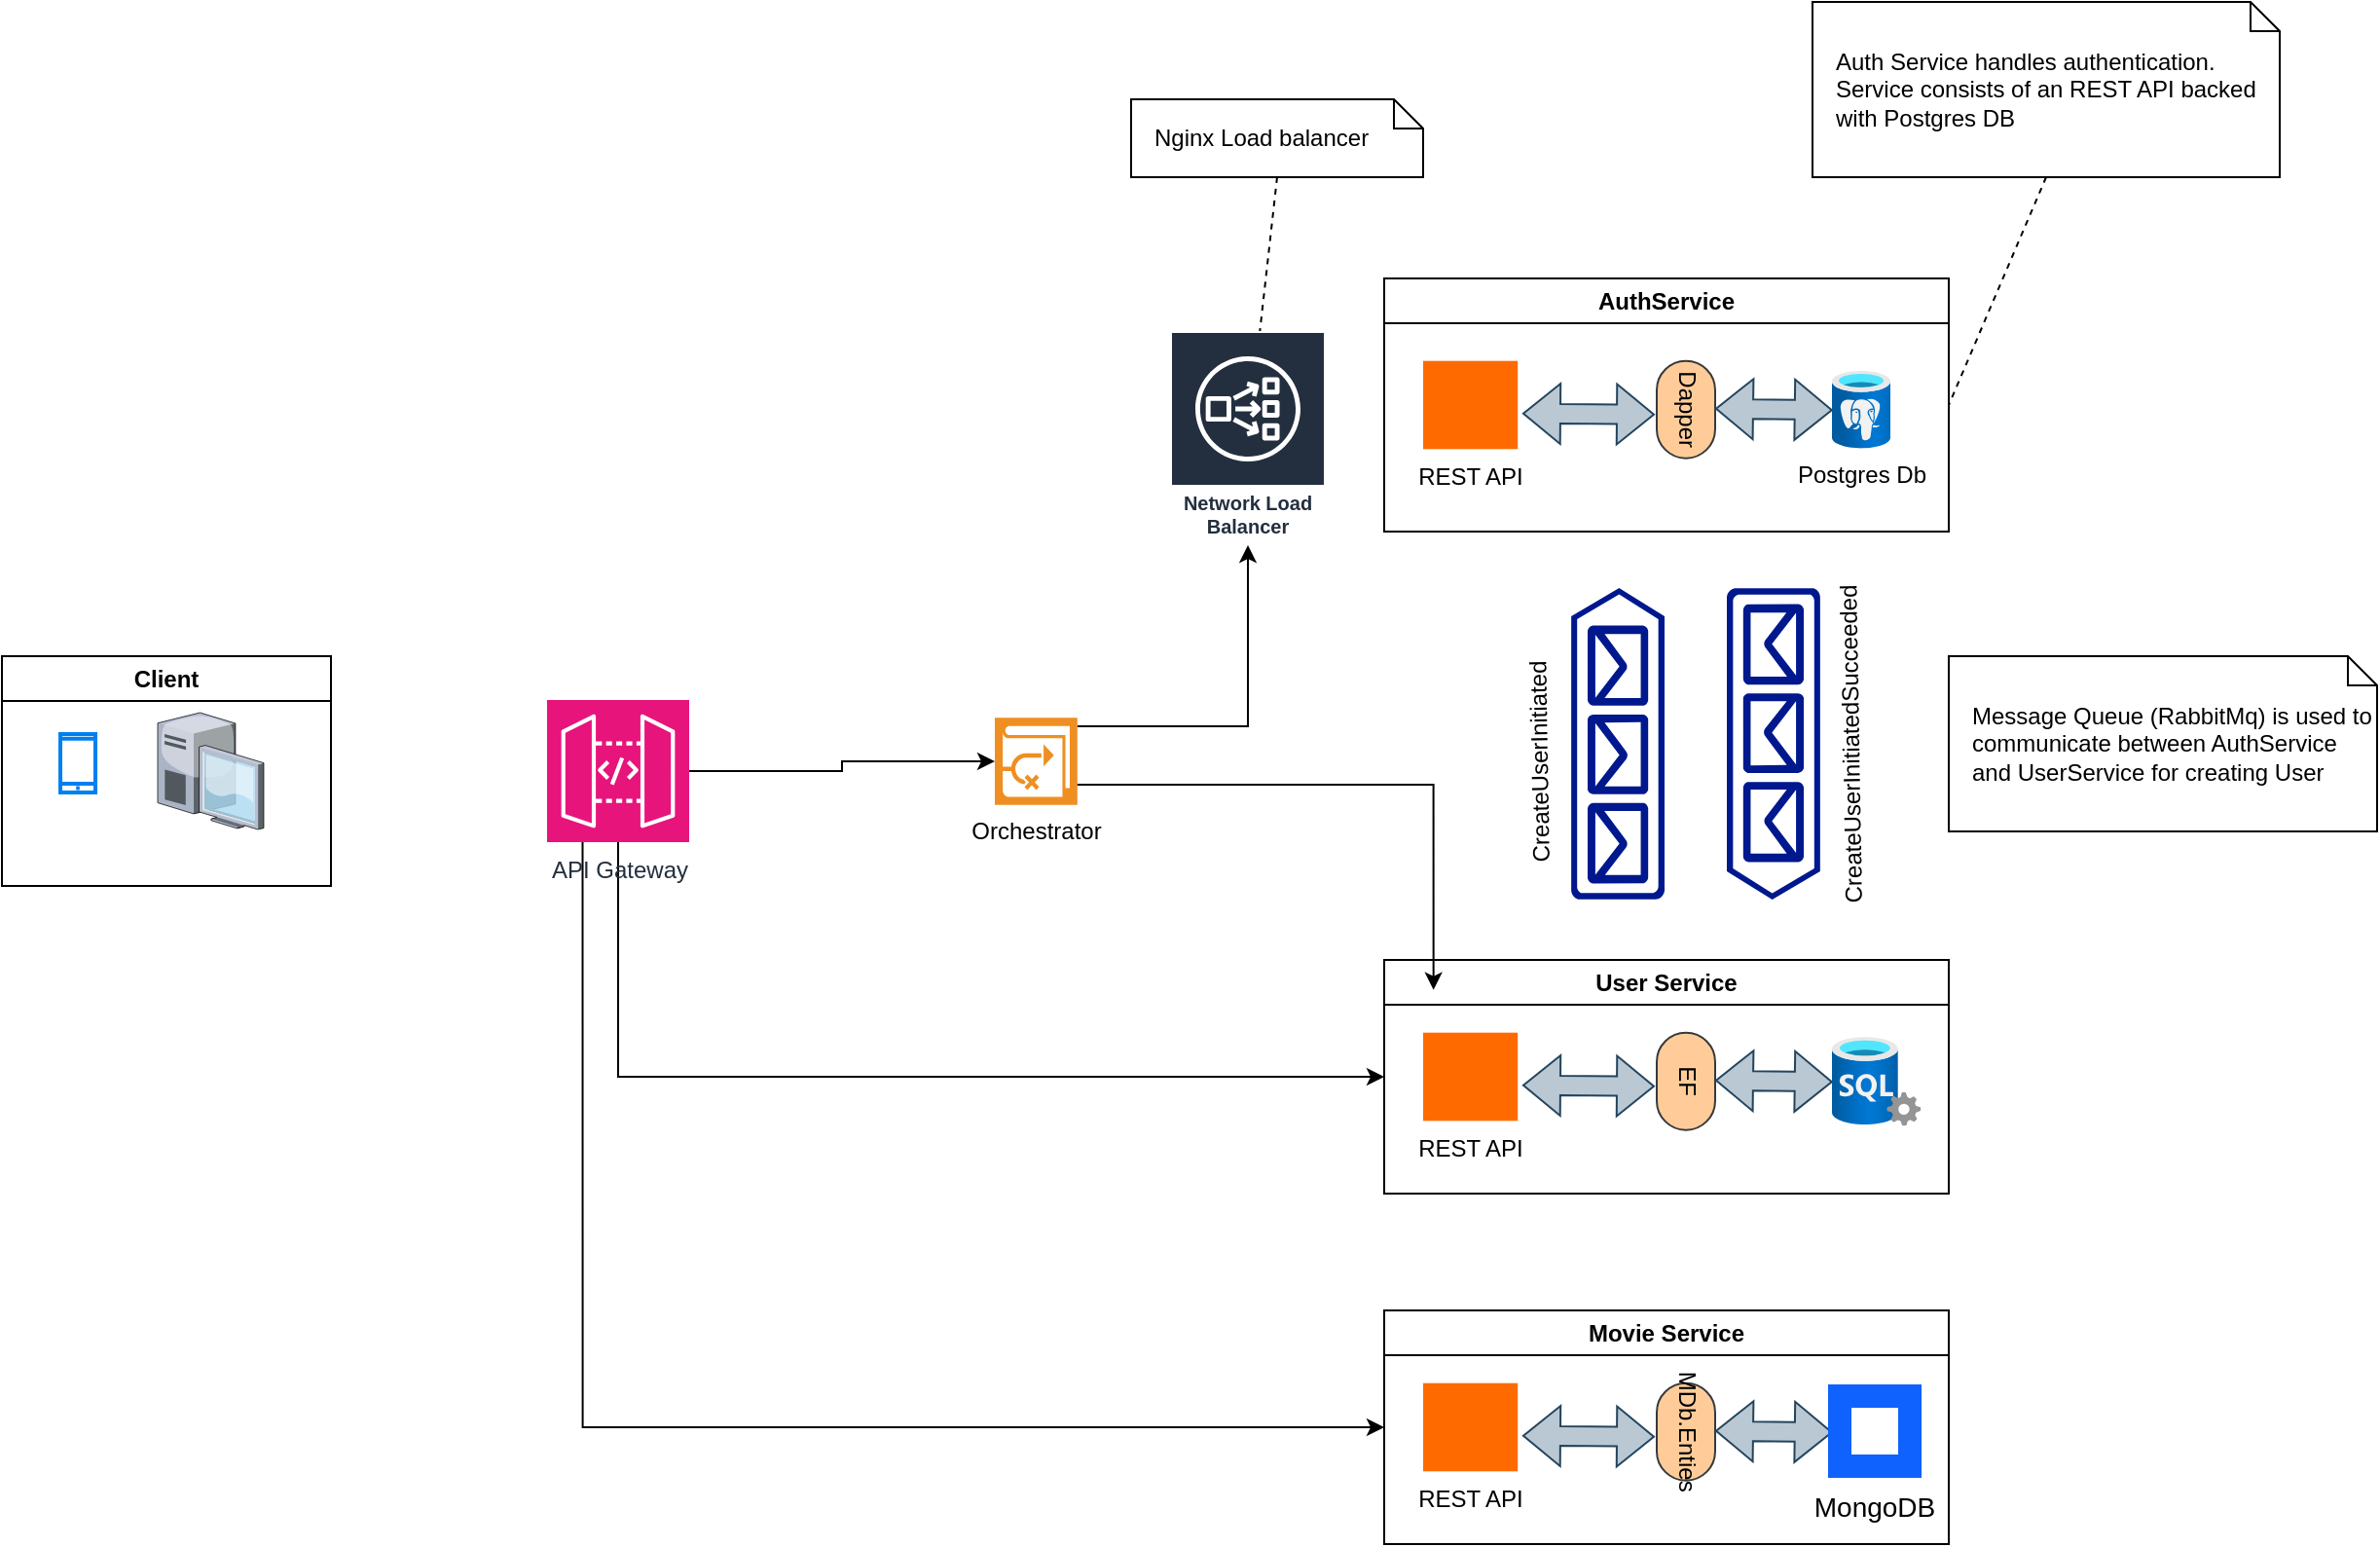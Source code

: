 <mxfile version="26.2.14">
  <diagram name="Page-1" id="PDlNSKYtTyUDnKdYTjSV">
    <mxGraphModel dx="1678" dy="942" grid="1" gridSize="10" guides="1" tooltips="1" connect="1" arrows="1" fold="1" page="1" pageScale="1" pageWidth="1100" pageHeight="850" math="0" shadow="0">
      <root>
        <mxCell id="0" />
        <mxCell id="1" parent="0" />
        <mxCell id="VCSeupAfM9weUvPpeTBG-1" value="Client" style="swimlane;whiteSpace=wrap;html=1;" parent="1" vertex="1">
          <mxGeometry x="120" y="404" width="169" height="118" as="geometry" />
        </mxCell>
        <mxCell id="VCSeupAfM9weUvPpeTBG-3" value="" style="html=1;verticalLabelPosition=bottom;align=center;labelBackgroundColor=#ffffff;verticalAlign=top;strokeWidth=2;strokeColor=#0080F0;shadow=0;dashed=0;shape=mxgraph.ios7.icons.smartphone;" parent="VCSeupAfM9weUvPpeTBG-1" vertex="1">
          <mxGeometry x="30" y="40" width="18" height="30" as="geometry" />
        </mxCell>
        <mxCell id="VCSeupAfM9weUvPpeTBG-4" value="" style="verticalLabelPosition=bottom;sketch=0;aspect=fixed;html=1;verticalAlign=top;strokeColor=none;align=center;outlineConnect=0;shape=mxgraph.citrix.desktop;" parent="VCSeupAfM9weUvPpeTBG-1" vertex="1">
          <mxGeometry x="80" y="29" width="54.49" height="60" as="geometry" />
        </mxCell>
        <mxCell id="atZdzSUJizshVb846BQG-23" style="edgeStyle=orthogonalEdgeStyle;rounded=0;orthogonalLoop=1;jettySize=auto;html=1;" edge="1" parent="1" source="VCSeupAfM9weUvPpeTBG-5" target="atZdzSUJizshVb846BQG-19">
          <mxGeometry relative="1" as="geometry">
            <mxPoint x="620" y="463" as="targetPoint" />
          </mxGeometry>
        </mxCell>
        <mxCell id="atZdzSUJizshVb846BQG-24" style="edgeStyle=orthogonalEdgeStyle;rounded=0;orthogonalLoop=1;jettySize=auto;html=1;exitX=0.5;exitY=1;exitDx=0;exitDy=0;exitPerimeter=0;entryX=0;entryY=0.5;entryDx=0;entryDy=0;" edge="1" parent="1" source="VCSeupAfM9weUvPpeTBG-5" target="VCSeupAfM9weUvPpeTBG-10">
          <mxGeometry relative="1" as="geometry" />
        </mxCell>
        <mxCell id="atZdzSUJizshVb846BQG-25" style="edgeStyle=orthogonalEdgeStyle;rounded=0;orthogonalLoop=1;jettySize=auto;html=1;exitX=0.25;exitY=1;exitDx=0;exitDy=0;exitPerimeter=0;entryX=0;entryY=0.5;entryDx=0;entryDy=0;" edge="1" parent="1" source="VCSeupAfM9weUvPpeTBG-5" target="atZdzSUJizshVb846BQG-8">
          <mxGeometry relative="1" as="geometry" />
        </mxCell>
        <mxCell id="VCSeupAfM9weUvPpeTBG-5" value="API Gateway" style="sketch=0;points=[[0,0,0],[0.25,0,0],[0.5,0,0],[0.75,0,0],[1,0,0],[0,1,0],[0.25,1,0],[0.5,1,0],[0.75,1,0],[1,1,0],[0,0.25,0],[0,0.5,0],[0,0.75,0],[1,0.25,0],[1,0.5,0],[1,0.75,0]];outlineConnect=0;fontColor=#232F3E;fillColor=#E7157B;strokeColor=#ffffff;dashed=0;verticalLabelPosition=bottom;verticalAlign=top;align=center;html=1;fontSize=12;fontStyle=0;aspect=fixed;shape=mxgraph.aws4.resourceIcon;resIcon=mxgraph.aws4.api_gateway;" parent="1" vertex="1">
          <mxGeometry x="400" y="426.5" width="73" height="73" as="geometry" />
        </mxCell>
        <mxCell id="VCSeupAfM9weUvPpeTBG-9" value="AuthService" style="swimlane;whiteSpace=wrap;html=1;" parent="1" vertex="1">
          <mxGeometry x="830" y="210" width="290" height="130" as="geometry" />
        </mxCell>
        <mxCell id="VCSeupAfM9weUvPpeTBG-12" value="REST API" style="points=[];aspect=fixed;html=1;align=center;shadow=0;dashed=0;fillColor=#FF6A00;strokeColor=none;shape=mxgraph.alibaba_cloud.ecs_elastic_compute_service;labelPosition=center;verticalLabelPosition=bottom;verticalAlign=top;" parent="VCSeupAfM9weUvPpeTBG-9" vertex="1">
          <mxGeometry x="20" y="42.35" width="48.6" height="45.3" as="geometry" />
        </mxCell>
        <mxCell id="AZvEofXBRolOwsyIP7gU-1" value="Postgres Db" style="image;aspect=fixed;html=1;points=[];align=center;fontSize=12;image=img/lib/azure2/databases/Azure_Database_PostgreSQL_Server.svg;" parent="VCSeupAfM9weUvPpeTBG-9" vertex="1">
          <mxGeometry x="230" y="47.35" width="30" height="40" as="geometry" />
        </mxCell>
        <mxCell id="gzEFFC3QH6tSRkAGjtg0-8" value="Dapper" style="html=1;dashed=0;whiteSpace=wrap;shape=mxgraph.dfd.start;rotation=90;fillColor=#ffcc99;strokeColor=#36393d;" parent="VCSeupAfM9weUvPpeTBG-9" vertex="1">
          <mxGeometry x="130" y="52.35" width="50" height="30" as="geometry" />
        </mxCell>
        <mxCell id="atZdzSUJizshVb846BQG-1" value="" style="shape=flexArrow;endArrow=classic;startArrow=classic;html=1;rounded=0;exitX=1.049;exitY=0.596;exitDx=0;exitDy=0;exitPerimeter=0;entryX=0.551;entryY=1.033;entryDx=0;entryDy=0;entryPerimeter=0;fillColor=#bac8d3;strokeColor=#23445d;" edge="1" parent="VCSeupAfM9weUvPpeTBG-9" source="VCSeupAfM9weUvPpeTBG-12" target="gzEFFC3QH6tSRkAGjtg0-8">
          <mxGeometry width="100" height="100" relative="1" as="geometry">
            <mxPoint x="410" y="302.35" as="sourcePoint" />
            <mxPoint x="140" y="72.35" as="targetPoint" />
          </mxGeometry>
        </mxCell>
        <mxCell id="atZdzSUJizshVb846BQG-2" value="" style="shape=flexArrow;endArrow=classic;startArrow=classic;html=1;rounded=0;exitX=1.049;exitY=0.596;exitDx=0;exitDy=0;exitPerimeter=0;entryX=0.013;entryY=0.508;entryDx=0;entryDy=0;entryPerimeter=0;fillColor=#bac8d3;strokeColor=#23445d;" edge="1" parent="VCSeupAfM9weUvPpeTBG-9" target="AZvEofXBRolOwsyIP7gU-1">
          <mxGeometry width="100" height="100" relative="1" as="geometry">
            <mxPoint x="170" y="66.85" as="sourcePoint" />
            <mxPoint x="238" y="67.85" as="targetPoint" />
          </mxGeometry>
        </mxCell>
        <mxCell id="VCSeupAfM9weUvPpeTBG-10" value="User Service" style="swimlane;whiteSpace=wrap;html=1;" parent="1" vertex="1">
          <mxGeometry x="830" y="560" width="290" height="120" as="geometry" />
        </mxCell>
        <mxCell id="atZdzSUJizshVb846BQG-3" value="REST API" style="points=[];aspect=fixed;html=1;align=center;shadow=0;dashed=0;fillColor=#FF6A00;strokeColor=none;shape=mxgraph.alibaba_cloud.ecs_elastic_compute_service;labelPosition=center;verticalLabelPosition=bottom;verticalAlign=top;" vertex="1" parent="VCSeupAfM9weUvPpeTBG-10">
          <mxGeometry x="20" y="37.35" width="48.6" height="45.3" as="geometry" />
        </mxCell>
        <mxCell id="atZdzSUJizshVb846BQG-5" value="EF" style="html=1;dashed=0;whiteSpace=wrap;shape=mxgraph.dfd.start;rotation=90;fillColor=#ffcc99;strokeColor=#36393d;" vertex="1" parent="VCSeupAfM9weUvPpeTBG-10">
          <mxGeometry x="130" y="47.35" width="50" height="30" as="geometry" />
        </mxCell>
        <mxCell id="atZdzSUJizshVb846BQG-6" value="" style="shape=flexArrow;endArrow=classic;startArrow=classic;html=1;rounded=0;exitX=1.049;exitY=0.596;exitDx=0;exitDy=0;exitPerimeter=0;entryX=0.551;entryY=1.033;entryDx=0;entryDy=0;entryPerimeter=0;fillColor=#bac8d3;strokeColor=#23445d;" edge="1" parent="VCSeupAfM9weUvPpeTBG-10" source="atZdzSUJizshVb846BQG-3" target="atZdzSUJizshVb846BQG-5">
          <mxGeometry width="100" height="100" relative="1" as="geometry">
            <mxPoint x="410" y="297.35" as="sourcePoint" />
            <mxPoint x="140" y="67.35" as="targetPoint" />
          </mxGeometry>
        </mxCell>
        <mxCell id="atZdzSUJizshVb846BQG-7" value="" style="shape=flexArrow;endArrow=classic;startArrow=classic;html=1;rounded=0;exitX=1.049;exitY=0.596;exitDx=0;exitDy=0;exitPerimeter=0;entryX=0.013;entryY=0.508;entryDx=0;entryDy=0;entryPerimeter=0;fillColor=#bac8d3;strokeColor=#23445d;" edge="1" parent="VCSeupAfM9weUvPpeTBG-10">
          <mxGeometry width="100" height="100" relative="1" as="geometry">
            <mxPoint x="170" y="61.85" as="sourcePoint" />
            <mxPoint x="230.39" y="62.67" as="targetPoint" />
          </mxGeometry>
        </mxCell>
        <mxCell id="gzEFFC3QH6tSRkAGjtg0-5" value="" style="image;aspect=fixed;html=1;points=[];align=center;fontSize=12;image=img/lib/azure2/databases/SQL_Server.svg;" parent="VCSeupAfM9weUvPpeTBG-10" vertex="1">
          <mxGeometry x="230" y="39.53" width="45.65" height="45.65" as="geometry" />
        </mxCell>
        <mxCell id="AZvEofXBRolOwsyIP7gU-2" value="" style="sketch=0;aspect=fixed;pointerEvents=1;shadow=0;dashed=0;html=1;strokeColor=none;labelPosition=center;verticalLabelPosition=bottom;verticalAlign=top;align=center;fillColor=#00188D;shape=mxgraph.azure.queue_generic;rotation=90;" parent="1" vertex="1">
          <mxGeometry x="950" y="425" width="160" height="48" as="geometry" />
        </mxCell>
        <mxCell id="AZvEofXBRolOwsyIP7gU-4" value="Network Load Balancer" style="sketch=0;outlineConnect=0;fontColor=#232F3E;gradientColor=none;strokeColor=#ffffff;fillColor=#232F3E;dashed=0;verticalLabelPosition=middle;verticalAlign=bottom;align=center;html=1;whiteSpace=wrap;fontSize=10;fontStyle=1;spacing=3;shape=mxgraph.aws4.productIcon;prIcon=mxgraph.aws4.network_load_balancer;" parent="1" vertex="1">
          <mxGeometry x="720" y="237" width="80" height="110" as="geometry" />
        </mxCell>
        <mxCell id="gzEFFC3QH6tSRkAGjtg0-1" value="Nginx Load balancer" style="shape=note;size=15;align=left;spacingLeft=10;html=1;whiteSpace=wrap;" parent="1" vertex="1">
          <mxGeometry x="700" y="118" width="150" height="40" as="geometry" />
        </mxCell>
        <mxCell id="gzEFFC3QH6tSRkAGjtg0-2" value="" style="edgeStyle=none;endArrow=none;exitX=0.5;exitY=1;dashed=1;html=1;rounded=0;exitDx=0;exitDy=0;exitPerimeter=0;" parent="1" source="gzEFFC3QH6tSRkAGjtg0-1" target="AZvEofXBRolOwsyIP7gU-4" edge="1">
          <mxGeometry x="1" relative="1" as="geometry">
            <mxPoint x="720" y="78" as="targetPoint" />
          </mxGeometry>
        </mxCell>
        <mxCell id="gzEFFC3QH6tSRkAGjtg0-4" value="Message Queue (RabbitMq) is used to communicate between AuthService and UserService for creating User" style="shape=note;size=15;align=left;spacingLeft=10;html=1;whiteSpace=wrap;" parent="1" vertex="1">
          <mxGeometry x="1120" y="404" width="220" height="90" as="geometry" />
        </mxCell>
        <mxCell id="gzEFFC3QH6tSRkAGjtg0-6" value="Auth Service handles authentication. Service consists of an REST API backed with Postgres DB&amp;nbsp;" style="shape=note;size=15;align=left;spacingLeft=10;html=1;whiteSpace=wrap;" parent="1" vertex="1">
          <mxGeometry x="1050" y="68" width="240" height="90" as="geometry" />
        </mxCell>
        <mxCell id="gzEFFC3QH6tSRkAGjtg0-7" value="" style="edgeStyle=none;endArrow=none;exitX=0.5;exitY=1;dashed=1;html=1;rounded=0;exitDx=0;exitDy=0;exitPerimeter=0;entryX=1;entryY=0.5;entryDx=0;entryDy=0;" parent="1" source="gzEFFC3QH6tSRkAGjtg0-6" target="VCSeupAfM9weUvPpeTBG-9" edge="1">
          <mxGeometry x="1" relative="1" as="geometry">
            <mxPoint x="1116" y="219" as="targetPoint" />
          </mxGeometry>
        </mxCell>
        <mxCell id="atZdzSUJizshVb846BQG-8" value="Movie Service" style="swimlane;whiteSpace=wrap;html=1;" vertex="1" parent="1">
          <mxGeometry x="830" y="740" width="290" height="120" as="geometry" />
        </mxCell>
        <mxCell id="atZdzSUJizshVb846BQG-9" value="REST API" style="points=[];aspect=fixed;html=1;align=center;shadow=0;dashed=0;fillColor=#FF6A00;strokeColor=none;shape=mxgraph.alibaba_cloud.ecs_elastic_compute_service;labelPosition=center;verticalLabelPosition=bottom;verticalAlign=top;" vertex="1" parent="atZdzSUJizshVb846BQG-8">
          <mxGeometry x="20" y="37.35" width="48.6" height="45.3" as="geometry" />
        </mxCell>
        <mxCell id="atZdzSUJizshVb846BQG-10" value="MDb.Enties" style="html=1;dashed=0;whiteSpace=wrap;shape=mxgraph.dfd.start;rotation=90;fillColor=#ffcc99;strokeColor=#36393d;" vertex="1" parent="atZdzSUJizshVb846BQG-8">
          <mxGeometry x="130" y="47.35" width="50" height="30" as="geometry" />
        </mxCell>
        <mxCell id="atZdzSUJizshVb846BQG-11" value="" style="shape=flexArrow;endArrow=classic;startArrow=classic;html=1;rounded=0;exitX=1.049;exitY=0.596;exitDx=0;exitDy=0;exitPerimeter=0;entryX=0.551;entryY=1.033;entryDx=0;entryDy=0;entryPerimeter=0;fillColor=#bac8d3;strokeColor=#23445d;" edge="1" parent="atZdzSUJizshVb846BQG-8" source="atZdzSUJizshVb846BQG-9" target="atZdzSUJizshVb846BQG-10">
          <mxGeometry width="100" height="100" relative="1" as="geometry">
            <mxPoint x="410" y="297.35" as="sourcePoint" />
            <mxPoint x="140" y="67.35" as="targetPoint" />
          </mxGeometry>
        </mxCell>
        <mxCell id="atZdzSUJizshVb846BQG-12" value="" style="shape=flexArrow;endArrow=classic;startArrow=classic;html=1;rounded=0;exitX=1.049;exitY=0.596;exitDx=0;exitDy=0;exitPerimeter=0;entryX=0.013;entryY=0.508;entryDx=0;entryDy=0;entryPerimeter=0;fillColor=#bac8d3;strokeColor=#23445d;" edge="1" parent="atZdzSUJizshVb846BQG-8">
          <mxGeometry width="100" height="100" relative="1" as="geometry">
            <mxPoint x="170" y="61.85" as="sourcePoint" />
            <mxPoint x="230.39" y="62.67" as="targetPoint" />
          </mxGeometry>
        </mxCell>
        <mxCell id="atZdzSUJizshVb846BQG-14" value="MongoDB" style="shape=rect;fillColor=#0F62FE;aspect=fixed;resizable=0;labelPosition=center;verticalLabelPosition=bottom;align=center;verticalAlign=top;strokeColor=none;fontSize=14;" vertex="1" parent="atZdzSUJizshVb846BQG-8">
          <mxGeometry x="228" y="38" width="48" height="48" as="geometry" />
        </mxCell>
        <mxCell id="atZdzSUJizshVb846BQG-15" value="" style="fillColor=#ffffff;strokeColor=none;dashed=0;outlineConnect=0;html=1;labelPosition=center;verticalLabelPosition=bottom;verticalAlign=top;part=1;movable=0;resizable=0;rotatable=0;shape=mxgraph.ibm_cloud.database--mongodb" vertex="1" parent="atZdzSUJizshVb846BQG-14">
          <mxGeometry width="24" height="24" relative="1" as="geometry">
            <mxPoint x="12" y="12" as="offset" />
          </mxGeometry>
        </mxCell>
        <mxCell id="atZdzSUJizshVb846BQG-16" value="" style="sketch=0;aspect=fixed;pointerEvents=1;shadow=0;dashed=0;html=1;strokeColor=none;labelPosition=center;verticalLabelPosition=bottom;verticalAlign=top;align=center;fillColor=#00188D;shape=mxgraph.azure.queue_generic;rotation=-90;" vertex="1" parent="1">
          <mxGeometry x="870" y="425" width="160" height="48" as="geometry" />
        </mxCell>
        <mxCell id="atZdzSUJizshVb846BQG-17" value="CreateUserInitiated" style="text;html=1;align=center;verticalAlign=middle;whiteSpace=wrap;rounded=0;rotation=-91;" vertex="1" parent="1">
          <mxGeometry x="880" y="443" width="60" height="30" as="geometry" />
        </mxCell>
        <mxCell id="atZdzSUJizshVb846BQG-18" value="CreateUserInitiatedSucceeded" style="text;html=1;align=center;verticalAlign=middle;whiteSpace=wrap;rounded=0;rotation=-91;" vertex="1" parent="1">
          <mxGeometry x="1040" y="434" width="60" height="30" as="geometry" />
        </mxCell>
        <mxCell id="atZdzSUJizshVb846BQG-20" style="edgeStyle=orthogonalEdgeStyle;rounded=0;orthogonalLoop=1;jettySize=auto;html=1;" edge="1" parent="1" source="atZdzSUJizshVb846BQG-19" target="AZvEofXBRolOwsyIP7gU-4">
          <mxGeometry relative="1" as="geometry">
            <Array as="points">
              <mxPoint x="760" y="440" />
            </Array>
          </mxGeometry>
        </mxCell>
        <mxCell id="atZdzSUJizshVb846BQG-19" value="Orchestrator" style="shadow=0;dashed=0;html=1;strokeColor=none;fillColor=#EF8F21;labelPosition=center;verticalLabelPosition=bottom;verticalAlign=top;align=center;outlineConnect=0;shape=mxgraph.veeam.availability_orchestrator;" vertex="1" parent="1">
          <mxGeometry x="630" y="435.6" width="42.4" height="44.8" as="geometry" />
        </mxCell>
        <mxCell id="atZdzSUJizshVb846BQG-22" style="edgeStyle=orthogonalEdgeStyle;rounded=0;orthogonalLoop=1;jettySize=auto;html=1;entryX=0.114;entryY=0.003;entryDx=0;entryDy=0;entryPerimeter=0;" edge="1" parent="1" source="atZdzSUJizshVb846BQG-19">
          <mxGeometry relative="1" as="geometry">
            <mxPoint x="680" y="470" as="sourcePoint" />
            <mxPoint x="855.33" y="575.36" as="targetPoint" />
            <Array as="points">
              <mxPoint x="855" y="470" />
            </Array>
          </mxGeometry>
        </mxCell>
      </root>
    </mxGraphModel>
  </diagram>
</mxfile>
